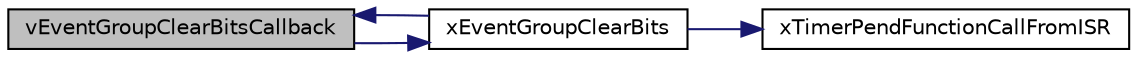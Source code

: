 digraph "vEventGroupClearBitsCallback"
{
  edge [fontname="Helvetica",fontsize="10",labelfontname="Helvetica",labelfontsize="10"];
  node [fontname="Helvetica",fontsize="10",shape=record];
  rankdir="LR";
  Node0 [label="vEventGroupClearBitsCallback",height=0.2,width=0.4,color="black", fillcolor="grey75", style="filled", fontcolor="black"];
  Node0 -> Node1 [color="midnightblue",fontsize="10",style="solid",fontname="Helvetica"];
  Node1 [label="xEventGroupClearBits",height=0.2,width=0.4,color="black", fillcolor="white", style="filled",URL="$event__groups_8c.html#a71dd2680fdfbdde7d6b10db203e266ba"];
  Node1 -> Node2 [color="midnightblue",fontsize="10",style="solid",fontname="Helvetica"];
  Node2 [label="xTimerPendFunctionCallFromISR",height=0.2,width=0.4,color="black", fillcolor="white", style="filled",URL="$timers_8h.html#ae0d9338933037e6feebe6437763fa299",tooltip="BaseType_t xTimerPendFunctionCallFromISR( PendedFunction_t xFunctionToPend, void *pvParameter1, uint32_t ulParameter2, BaseType_t *pxHigherPriorityTaskWoken );. "];
  Node1 -> Node0 [color="midnightblue",fontsize="10",style="solid",fontname="Helvetica"];
}
